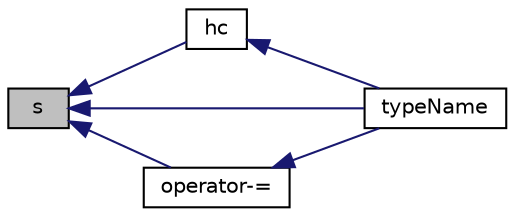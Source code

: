 digraph "s"
{
  bgcolor="transparent";
  edge [fontname="Helvetica",fontsize="10",labelfontname="Helvetica",labelfontsize="10"];
  node [fontname="Helvetica",fontsize="10",shape=record];
  rankdir="LR";
  Node198 [label="s",height=0.2,width=0.4,color="black", fillcolor="grey75", style="filled", fontcolor="black"];
  Node198 -> Node199 [dir="back",color="midnightblue",fontsize="10",style="solid",fontname="Helvetica"];
  Node199 [label="hc",height=0.2,width=0.4,color="black",URL="$a31713.html#a48b5aa9f120c527f409a7321c6d1a4e3",tooltip="Chemical enthalpy [J/kmol]. "];
  Node199 -> Node200 [dir="back",color="midnightblue",fontsize="10",style="solid",fontname="Helvetica"];
  Node200 [label="typeName",height=0.2,width=0.4,color="black",URL="$a31713.html#a561f535eabff4d94fd999c48df4443bd",tooltip="Return the instantiated type name. "];
  Node198 -> Node201 [dir="back",color="midnightblue",fontsize="10",style="solid",fontname="Helvetica"];
  Node201 [label="operator-=",height=0.2,width=0.4,color="black",URL="$a31713.html#a921430e4ff10ba896450f8ad3d9740af"];
  Node201 -> Node200 [dir="back",color="midnightblue",fontsize="10",style="solid",fontname="Helvetica"];
  Node198 -> Node200 [dir="back",color="midnightblue",fontsize="10",style="solid",fontname="Helvetica"];
}
